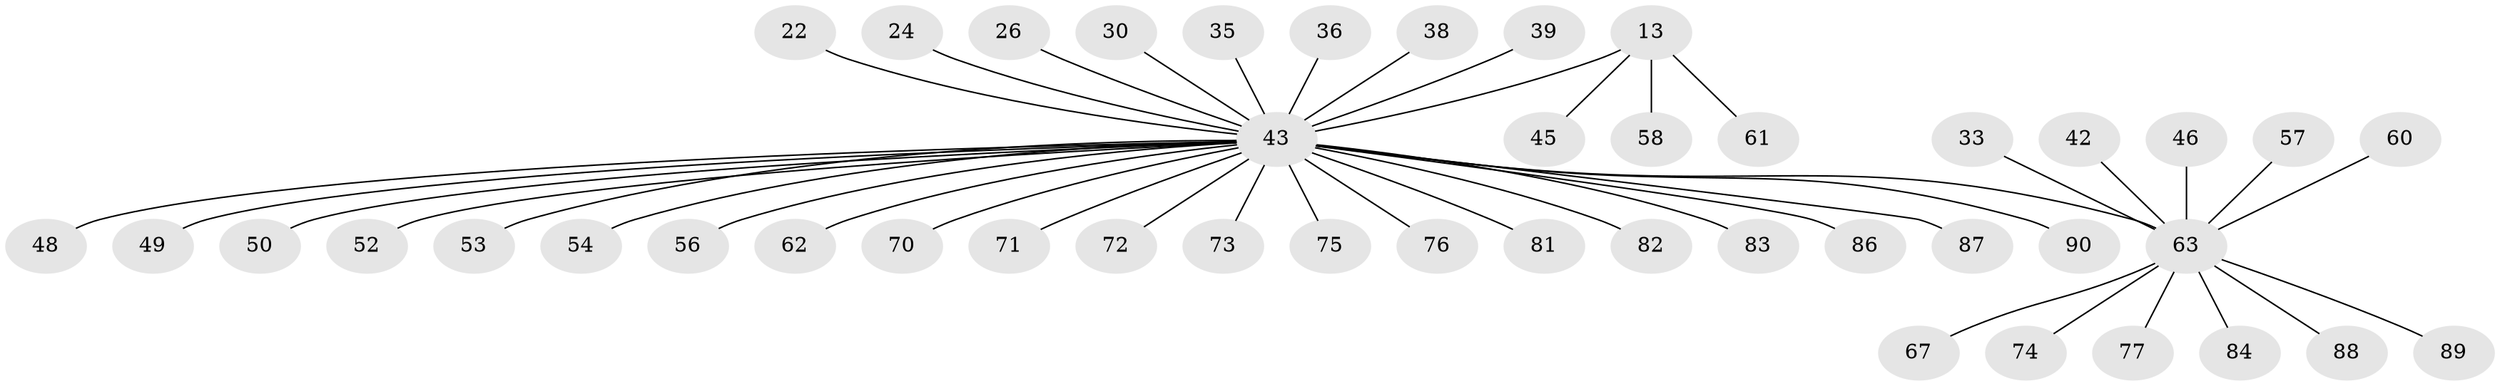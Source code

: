 // original degree distribution, {3: 0.044444444444444446, 32: 0.011111111111111112, 2: 0.13333333333333333, 1: 0.6888888888888889, 5: 0.011111111111111112, 7: 0.022222222222222223, 4: 0.07777777777777778, 11: 0.011111111111111112}
// Generated by graph-tools (version 1.1) at 2025/47/03/09/25 04:47:14]
// undirected, 45 vertices, 44 edges
graph export_dot {
graph [start="1"]
  node [color=gray90,style=filled];
  13 [super="+5"];
  22;
  24 [super="+3"];
  26;
  30;
  33;
  35;
  36;
  38;
  39;
  42 [super="+12+21+28"];
  43 [super="+19+10+23+41+2+4+15+18+20"];
  45;
  46;
  48 [super="+27"];
  49;
  50;
  52;
  53;
  54;
  56;
  57;
  58;
  60 [super="+31"];
  61 [super="+37"];
  62;
  63 [super="+47+25"];
  67;
  70 [super="+69"];
  71;
  72;
  73;
  74;
  75;
  76 [super="+65"];
  77;
  81 [super="+1+59"];
  82;
  83;
  84;
  86;
  87;
  88;
  89;
  90 [super="+66+80+85"];
  13 -- 58;
  13 -- 45;
  13 -- 43 [weight=2];
  13 -- 61;
  22 -- 43;
  24 -- 43;
  26 -- 43;
  30 -- 43;
  33 -- 63;
  35 -- 43;
  36 -- 43;
  38 -- 43;
  39 -- 43;
  42 -- 63;
  43 -- 54;
  43 -- 62;
  43 -- 83;
  43 -- 73;
  43 -- 53;
  43 -- 50;
  43 -- 71;
  43 -- 72;
  43 -- 75;
  43 -- 81;
  43 -- 82;
  43 -- 86;
  43 -- 87;
  43 -- 49;
  43 -- 52;
  43 -- 56;
  43 -- 48;
  43 -- 63 [weight=4];
  43 -- 76;
  43 -- 70;
  43 -- 90;
  46 -- 63;
  57 -- 63;
  60 -- 63;
  63 -- 67;
  63 -- 74;
  63 -- 77;
  63 -- 84;
  63 -- 88;
  63 -- 89;
}
